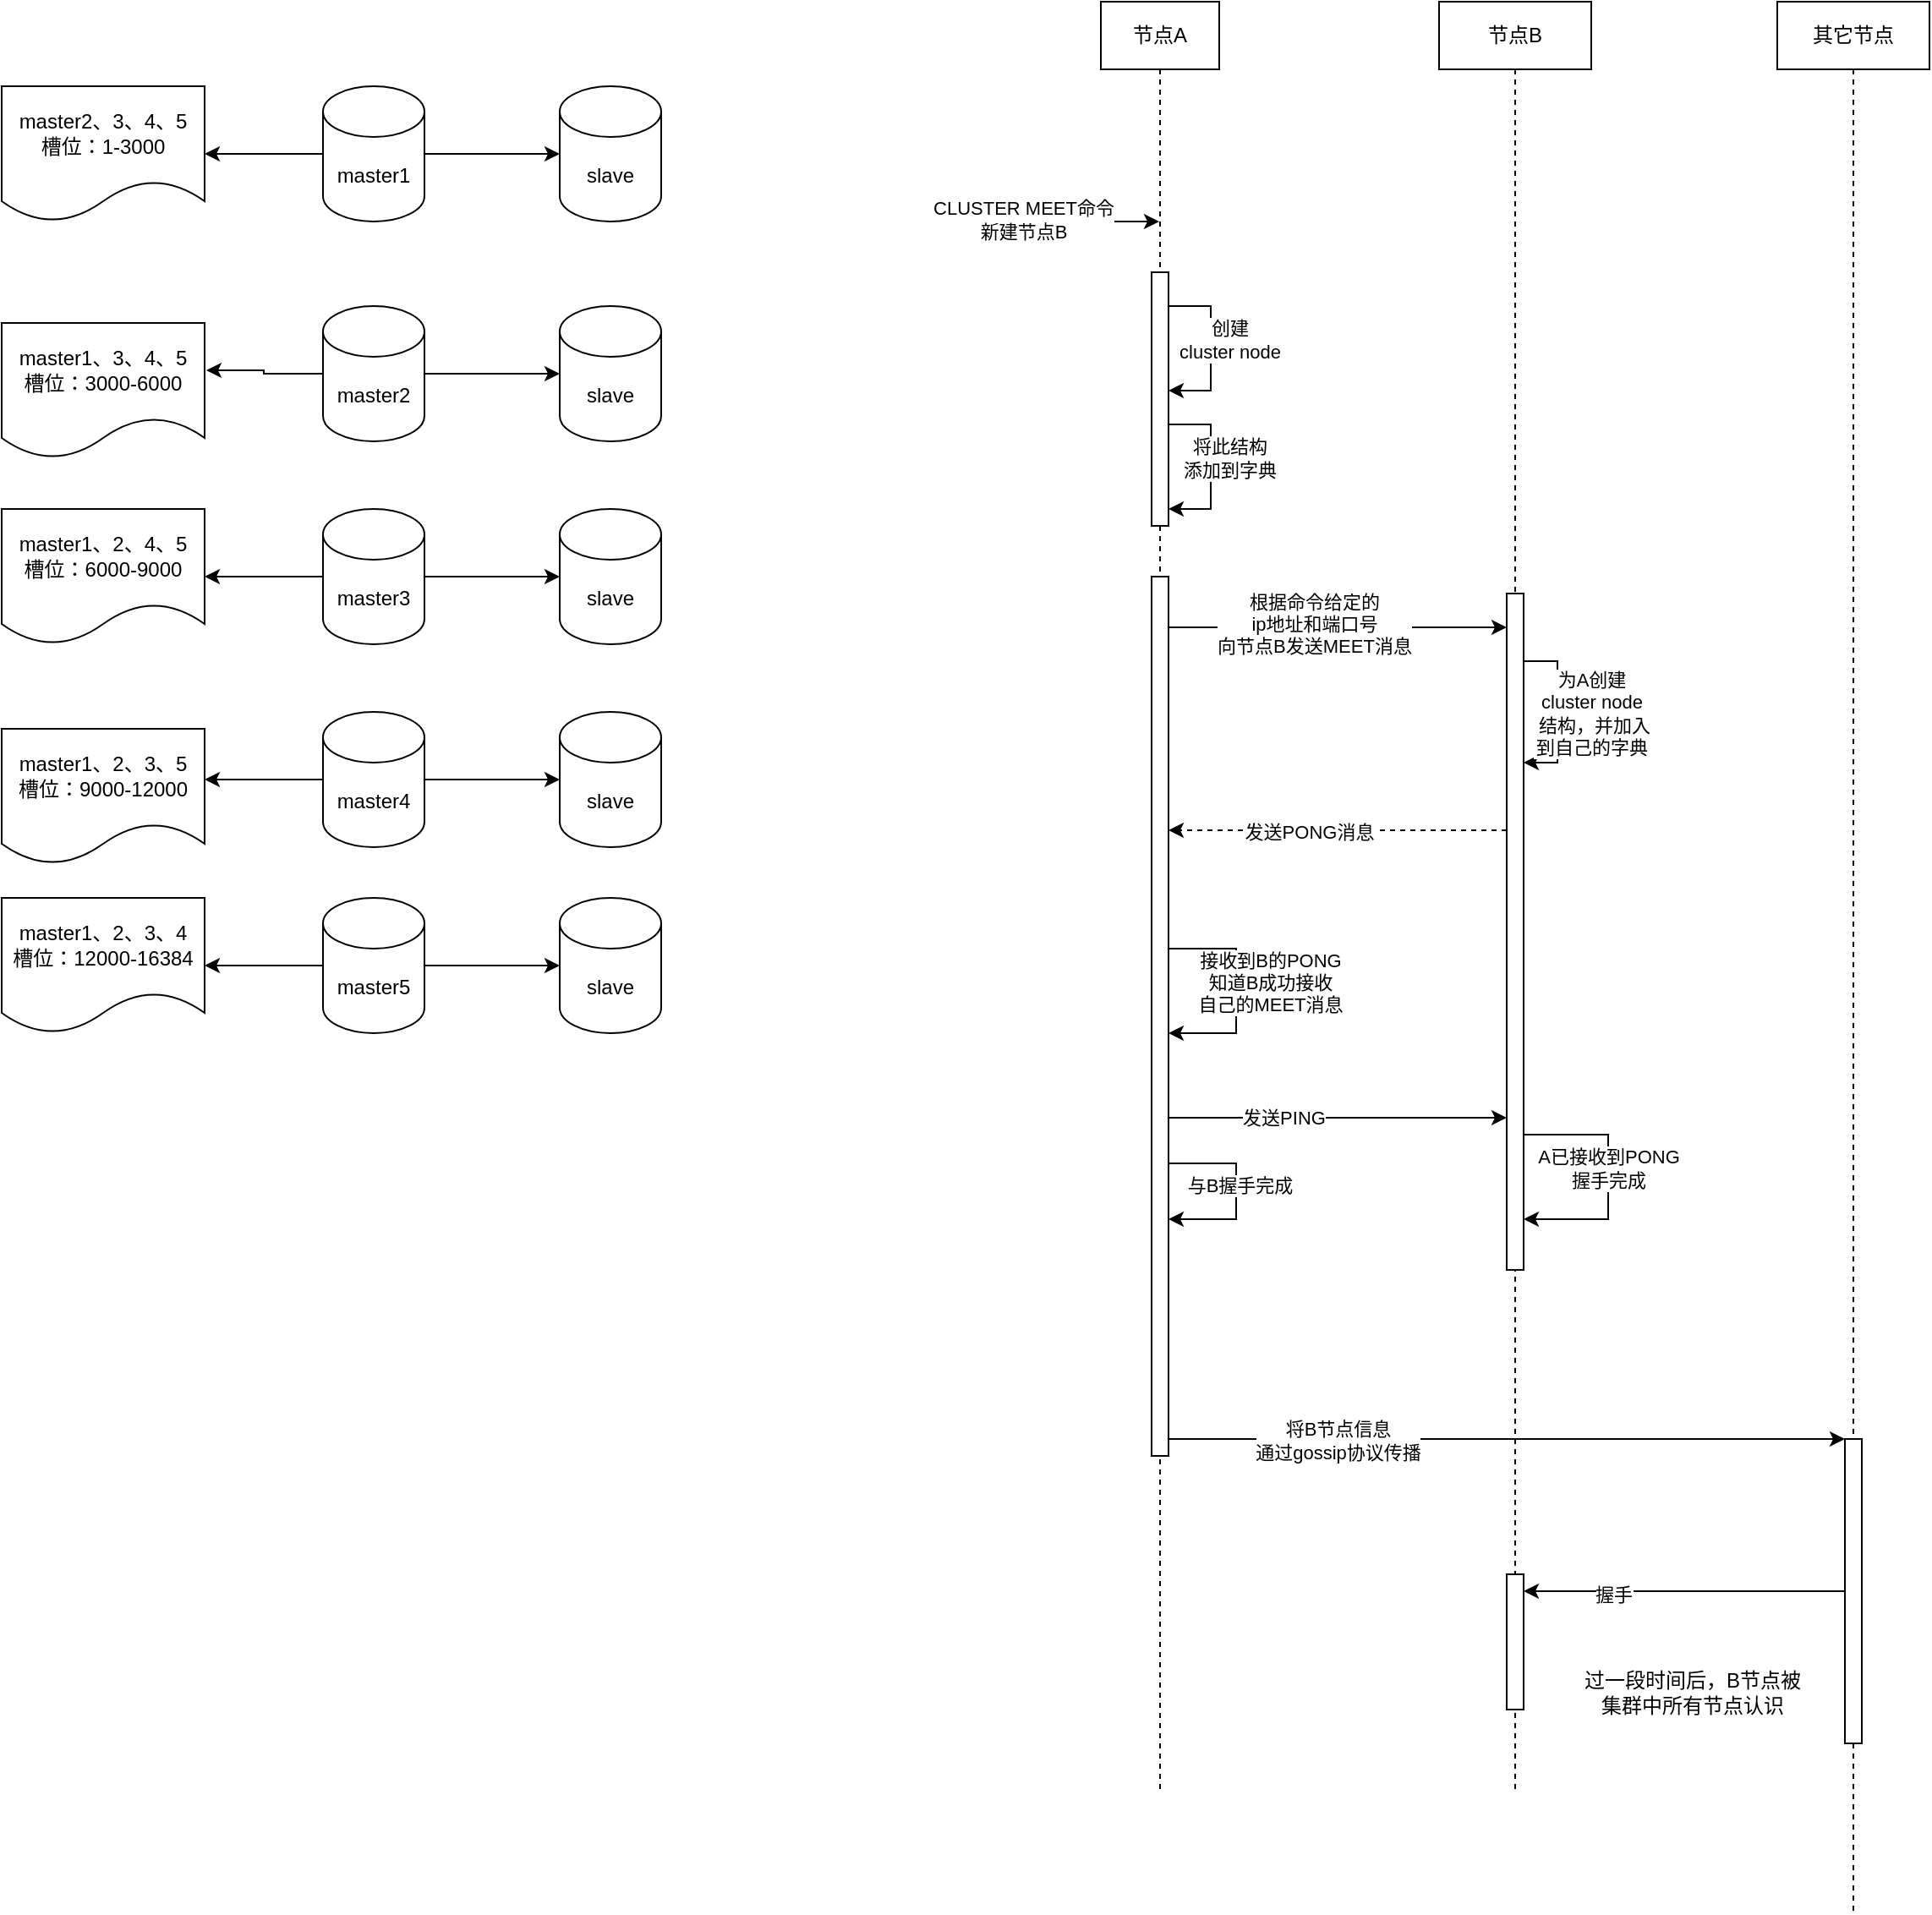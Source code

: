 <mxfile version="20.8.23" type="github">
  <diagram id="6a731a19-8d31-9384-78a2-239565b7b9f0" name="Page-1">
    <mxGraphModel dx="2603" dy="764" grid="1" gridSize="10" guides="1" tooltips="1" connect="1" arrows="1" fold="1" page="1" pageScale="1" pageWidth="1169" pageHeight="827" background="none" math="0" shadow="0">
      <root>
        <mxCell id="0" />
        <mxCell id="1" parent="0" />
        <mxCell id="H4zYBng8b11THzJkt93y-1785" style="edgeStyle=orthogonalEdgeStyle;rounded=0;orthogonalLoop=1;jettySize=auto;html=1;exitX=1;exitY=0.5;exitDx=0;exitDy=0;exitPerimeter=0;entryX=0;entryY=0.5;entryDx=0;entryDy=0;entryPerimeter=0;" edge="1" parent="1" source="H4zYBng8b11THzJkt93y-1779" target="H4zYBng8b11THzJkt93y-1784">
          <mxGeometry relative="1" as="geometry" />
        </mxCell>
        <mxCell id="H4zYBng8b11THzJkt93y-1808" style="edgeStyle=orthogonalEdgeStyle;rounded=0;orthogonalLoop=1;jettySize=auto;html=1;exitX=0;exitY=0.5;exitDx=0;exitDy=0;exitPerimeter=0;entryX=1;entryY=0.5;entryDx=0;entryDy=0;" edge="1" parent="1" source="H4zYBng8b11THzJkt93y-1779" target="H4zYBng8b11THzJkt93y-1801">
          <mxGeometry relative="1" as="geometry" />
        </mxCell>
        <mxCell id="H4zYBng8b11THzJkt93y-1779" value="master1" style="shape=cylinder3;whiteSpace=wrap;html=1;boundedLbl=1;backgroundOutline=1;size=15;" vertex="1" parent="1">
          <mxGeometry x="110" y="180" width="60" height="80" as="geometry" />
        </mxCell>
        <mxCell id="H4zYBng8b11THzJkt93y-1788" value="" style="edgeStyle=orthogonalEdgeStyle;rounded=0;orthogonalLoop=1;jettySize=auto;html=1;" edge="1" parent="1" source="H4zYBng8b11THzJkt93y-1780" target="H4zYBng8b11THzJkt93y-1787">
          <mxGeometry relative="1" as="geometry" />
        </mxCell>
        <mxCell id="H4zYBng8b11THzJkt93y-1807" style="edgeStyle=orthogonalEdgeStyle;rounded=0;orthogonalLoop=1;jettySize=auto;html=1;exitX=0;exitY=0.5;exitDx=0;exitDy=0;exitPerimeter=0;entryX=1.008;entryY=0.35;entryDx=0;entryDy=0;entryPerimeter=0;" edge="1" parent="1" source="H4zYBng8b11THzJkt93y-1780" target="H4zYBng8b11THzJkt93y-1803">
          <mxGeometry relative="1" as="geometry" />
        </mxCell>
        <mxCell id="H4zYBng8b11THzJkt93y-1780" value="master2" style="shape=cylinder3;whiteSpace=wrap;html=1;boundedLbl=1;backgroundOutline=1;size=15;" vertex="1" parent="1">
          <mxGeometry x="110" y="310" width="60" height="80" as="geometry" />
        </mxCell>
        <mxCell id="H4zYBng8b11THzJkt93y-1792" style="edgeStyle=orthogonalEdgeStyle;rounded=0;orthogonalLoop=1;jettySize=auto;html=1;exitX=1;exitY=0.5;exitDx=0;exitDy=0;exitPerimeter=0;entryX=0;entryY=0.5;entryDx=0;entryDy=0;entryPerimeter=0;" edge="1" parent="1" source="H4zYBng8b11THzJkt93y-1781" target="H4zYBng8b11THzJkt93y-1791">
          <mxGeometry relative="1" as="geometry" />
        </mxCell>
        <mxCell id="H4zYBng8b11THzJkt93y-1800" style="edgeStyle=orthogonalEdgeStyle;rounded=0;orthogonalLoop=1;jettySize=auto;html=1;exitX=0;exitY=0.5;exitDx=0;exitDy=0;exitPerimeter=0;" edge="1" parent="1" source="H4zYBng8b11THzJkt93y-1781" target="H4zYBng8b11THzJkt93y-1799">
          <mxGeometry relative="1" as="geometry" />
        </mxCell>
        <mxCell id="H4zYBng8b11THzJkt93y-1781" value="master3" style="shape=cylinder3;whiteSpace=wrap;html=1;boundedLbl=1;backgroundOutline=1;size=15;" vertex="1" parent="1">
          <mxGeometry x="110" y="430" width="60" height="80" as="geometry" />
        </mxCell>
        <mxCell id="H4zYBng8b11THzJkt93y-1795" value="" style="edgeStyle=orthogonalEdgeStyle;rounded=0;orthogonalLoop=1;jettySize=auto;html=1;" edge="1" parent="1" source="H4zYBng8b11THzJkt93y-1782" target="H4zYBng8b11THzJkt93y-1794">
          <mxGeometry relative="1" as="geometry" />
        </mxCell>
        <mxCell id="H4zYBng8b11THzJkt93y-1806" style="edgeStyle=orthogonalEdgeStyle;rounded=0;orthogonalLoop=1;jettySize=auto;html=1;exitX=0;exitY=0.5;exitDx=0;exitDy=0;exitPerimeter=0;entryX=1;entryY=0.375;entryDx=0;entryDy=0;entryPerimeter=0;" edge="1" parent="1" source="H4zYBng8b11THzJkt93y-1782" target="H4zYBng8b11THzJkt93y-1802">
          <mxGeometry relative="1" as="geometry" />
        </mxCell>
        <mxCell id="H4zYBng8b11THzJkt93y-1782" value="master4" style="shape=cylinder3;whiteSpace=wrap;html=1;boundedLbl=1;backgroundOutline=1;size=15;" vertex="1" parent="1">
          <mxGeometry x="110" y="550" width="60" height="80" as="geometry" />
        </mxCell>
        <mxCell id="H4zYBng8b11THzJkt93y-1798" style="edgeStyle=orthogonalEdgeStyle;rounded=0;orthogonalLoop=1;jettySize=auto;html=1;exitX=1;exitY=0.5;exitDx=0;exitDy=0;exitPerimeter=0;" edge="1" parent="1" source="H4zYBng8b11THzJkt93y-1783" target="H4zYBng8b11THzJkt93y-1797">
          <mxGeometry relative="1" as="geometry" />
        </mxCell>
        <mxCell id="H4zYBng8b11THzJkt93y-1805" style="edgeStyle=orthogonalEdgeStyle;rounded=0;orthogonalLoop=1;jettySize=auto;html=1;exitX=0;exitY=0.5;exitDx=0;exitDy=0;exitPerimeter=0;entryX=1;entryY=0.5;entryDx=0;entryDy=0;" edge="1" parent="1" source="H4zYBng8b11THzJkt93y-1783" target="H4zYBng8b11THzJkt93y-1804">
          <mxGeometry relative="1" as="geometry" />
        </mxCell>
        <mxCell id="H4zYBng8b11THzJkt93y-1783" value="master5" style="shape=cylinder3;whiteSpace=wrap;html=1;boundedLbl=1;backgroundOutline=1;size=15;" vertex="1" parent="1">
          <mxGeometry x="110" y="660" width="60" height="80" as="geometry" />
        </mxCell>
        <mxCell id="H4zYBng8b11THzJkt93y-1784" value="slave" style="shape=cylinder3;whiteSpace=wrap;html=1;boundedLbl=1;backgroundOutline=1;size=15;" vertex="1" parent="1">
          <mxGeometry x="250" y="180" width="60" height="80" as="geometry" />
        </mxCell>
        <mxCell id="H4zYBng8b11THzJkt93y-1787" value="slave" style="shape=cylinder3;whiteSpace=wrap;html=1;boundedLbl=1;backgroundOutline=1;size=15;" vertex="1" parent="1">
          <mxGeometry x="250" y="310" width="60" height="80" as="geometry" />
        </mxCell>
        <mxCell id="H4zYBng8b11THzJkt93y-1791" value="slave" style="shape=cylinder3;whiteSpace=wrap;html=1;boundedLbl=1;backgroundOutline=1;size=15;" vertex="1" parent="1">
          <mxGeometry x="250" y="430" width="60" height="80" as="geometry" />
        </mxCell>
        <mxCell id="H4zYBng8b11THzJkt93y-1794" value="slave" style="shape=cylinder3;whiteSpace=wrap;html=1;boundedLbl=1;backgroundOutline=1;size=15;" vertex="1" parent="1">
          <mxGeometry x="250" y="550" width="60" height="80" as="geometry" />
        </mxCell>
        <mxCell id="H4zYBng8b11THzJkt93y-1797" value="slave" style="shape=cylinder3;whiteSpace=wrap;html=1;boundedLbl=1;backgroundOutline=1;size=15;" vertex="1" parent="1">
          <mxGeometry x="250" y="660" width="60" height="80" as="geometry" />
        </mxCell>
        <mxCell id="H4zYBng8b11THzJkt93y-1799" value="master1、2、4、5&lt;br&gt;槽位：6000-9000" style="shape=document;whiteSpace=wrap;html=1;boundedLbl=1;" vertex="1" parent="1">
          <mxGeometry x="-80" y="430" width="120" height="80" as="geometry" />
        </mxCell>
        <mxCell id="H4zYBng8b11THzJkt93y-1801" value="master2、3、4、5&lt;br&gt;槽位：1-3000" style="shape=document;whiteSpace=wrap;html=1;boundedLbl=1;" vertex="1" parent="1">
          <mxGeometry x="-80" y="180" width="120" height="80" as="geometry" />
        </mxCell>
        <mxCell id="H4zYBng8b11THzJkt93y-1802" value="master1、2、3、5&lt;br&gt;槽位：9000-12000" style="shape=document;whiteSpace=wrap;html=1;boundedLbl=1;" vertex="1" parent="1">
          <mxGeometry x="-80" y="560" width="120" height="80" as="geometry" />
        </mxCell>
        <mxCell id="H4zYBng8b11THzJkt93y-1803" value="master1、3、4、5&lt;br&gt;槽位：3000-6000" style="shape=document;whiteSpace=wrap;html=1;boundedLbl=1;" vertex="1" parent="1">
          <mxGeometry x="-80" y="320" width="120" height="80" as="geometry" />
        </mxCell>
        <mxCell id="H4zYBng8b11THzJkt93y-1804" value="master1、2、3、4&lt;br&gt;槽位：12000-16384" style="shape=document;whiteSpace=wrap;html=1;boundedLbl=1;" vertex="1" parent="1">
          <mxGeometry x="-80" y="660" width="120" height="80" as="geometry" />
        </mxCell>
        <mxCell id="H4zYBng8b11THzJkt93y-1809" value="节点A" style="shape=umlLifeline;perimeter=lifelinePerimeter;whiteSpace=wrap;html=1;container=1;dropTarget=0;collapsible=0;recursiveResize=0;outlineConnect=0;portConstraint=eastwest;newEdgeStyle={&quot;edgeStyle&quot;:&quot;elbowEdgeStyle&quot;,&quot;elbow&quot;:&quot;vertical&quot;,&quot;curved&quot;:0,&quot;rounded&quot;:0};" vertex="1" parent="1">
          <mxGeometry x="570" y="130" width="70" height="1060" as="geometry" />
        </mxCell>
        <mxCell id="H4zYBng8b11THzJkt93y-1825" value="" style="html=1;points=[];perimeter=orthogonalPerimeter;outlineConnect=0;targetShapes=umlLifeline;portConstraint=eastwest;newEdgeStyle={&quot;edgeStyle&quot;:&quot;elbowEdgeStyle&quot;,&quot;elbow&quot;:&quot;vertical&quot;,&quot;curved&quot;:0,&quot;rounded&quot;:0};" vertex="1" parent="H4zYBng8b11THzJkt93y-1809">
          <mxGeometry x="30" y="340" width="10" height="520" as="geometry" />
        </mxCell>
        <mxCell id="H4zYBng8b11THzJkt93y-1811" value="" style="endArrow=classic;html=1;rounded=0;" edge="1" parent="1" target="H4zYBng8b11THzJkt93y-1809">
          <mxGeometry width="50" height="50" relative="1" as="geometry">
            <mxPoint x="490" y="260" as="sourcePoint" />
            <mxPoint x="540" y="210" as="targetPoint" />
          </mxGeometry>
        </mxCell>
        <mxCell id="H4zYBng8b11THzJkt93y-1812" value="CLUSTER MEET命令&lt;br&gt;新建节点B" style="edgeLabel;html=1;align=center;verticalAlign=middle;resizable=0;points=[];" vertex="1" connectable="0" parent="H4zYBng8b11THzJkt93y-1811">
          <mxGeometry x="-0.414" y="1" relative="1" as="geometry">
            <mxPoint as="offset" />
          </mxGeometry>
        </mxCell>
        <mxCell id="H4zYBng8b11THzJkt93y-1813" value="" style="group" vertex="1" connectable="0" parent="1">
          <mxGeometry x="600" y="290" width="45" height="150" as="geometry" />
        </mxCell>
        <mxCell id="H4zYBng8b11THzJkt93y-1814" value="" style="html=1;points=[];perimeter=orthogonalPerimeter;outlineConnect=0;targetShapes=umlLifeline;portConstraint=eastwest;newEdgeStyle={&quot;edgeStyle&quot;:&quot;elbowEdgeStyle&quot;,&quot;elbow&quot;:&quot;vertical&quot;,&quot;curved&quot;:0,&quot;rounded&quot;:0};" vertex="1" parent="H4zYBng8b11THzJkt93y-1813">
          <mxGeometry width="10" height="150" as="geometry" />
        </mxCell>
        <mxCell id="H4zYBng8b11THzJkt93y-1815" value="" style="endArrow=classic;html=1;rounded=0;edgeStyle=orthogonalEdgeStyle;" edge="1" parent="H4zYBng8b11THzJkt93y-1813" source="H4zYBng8b11THzJkt93y-1814" target="H4zYBng8b11THzJkt93y-1814">
          <mxGeometry width="50" height="50" relative="1" as="geometry">
            <mxPoint x="15" y="54.545" as="sourcePoint" />
            <mxPoint x="15" y="122.727" as="targetPoint" />
            <Array as="points">
              <mxPoint x="35" y="20" />
              <mxPoint x="35" y="70" />
            </Array>
          </mxGeometry>
        </mxCell>
        <mxCell id="H4zYBng8b11THzJkt93y-1816" value="创建&lt;br&gt;cluster node" style="edgeLabel;html=1;align=center;verticalAlign=middle;resizable=0;points=[];" vertex="1" connectable="0" parent="H4zYBng8b11THzJkt93y-1815">
          <mxGeometry x="-0.68" relative="1" as="geometry">
            <mxPoint x="20" y="20" as="offset" />
          </mxGeometry>
        </mxCell>
        <mxCell id="H4zYBng8b11THzJkt93y-1820" value="" style="endArrow=classic;html=1;rounded=0;edgeStyle=orthogonalEdgeStyle;" edge="1" parent="H4zYBng8b11THzJkt93y-1813">
          <mxGeometry width="50" height="50" relative="1" as="geometry">
            <mxPoint x="10" y="90" as="sourcePoint" />
            <mxPoint x="10" y="140" as="targetPoint" />
            <Array as="points">
              <mxPoint x="35" y="90" />
              <mxPoint x="35" y="140" />
            </Array>
          </mxGeometry>
        </mxCell>
        <mxCell id="H4zYBng8b11THzJkt93y-1821" value="将此结构&lt;br&gt;添加到字典" style="edgeLabel;html=1;align=center;verticalAlign=middle;resizable=0;points=[];" vertex="1" connectable="0" parent="H4zYBng8b11THzJkt93y-1820">
          <mxGeometry x="-0.68" relative="1" as="geometry">
            <mxPoint x="20" y="20" as="offset" />
          </mxGeometry>
        </mxCell>
        <mxCell id="H4zYBng8b11THzJkt93y-1822" value="节点B" style="shape=umlLifeline;perimeter=lifelinePerimeter;whiteSpace=wrap;html=1;container=1;dropTarget=0;collapsible=0;recursiveResize=0;outlineConnect=0;portConstraint=eastwest;newEdgeStyle={&quot;edgeStyle&quot;:&quot;elbowEdgeStyle&quot;,&quot;elbow&quot;:&quot;vertical&quot;,&quot;curved&quot;:0,&quot;rounded&quot;:0};" vertex="1" parent="1">
          <mxGeometry x="770" y="130" width="90" height="1060" as="geometry" />
        </mxCell>
        <mxCell id="H4zYBng8b11THzJkt93y-1823" value="" style="html=1;points=[];perimeter=orthogonalPerimeter;outlineConnect=0;targetShapes=umlLifeline;portConstraint=eastwest;newEdgeStyle={&quot;edgeStyle&quot;:&quot;elbowEdgeStyle&quot;,&quot;elbow&quot;:&quot;vertical&quot;,&quot;curved&quot;:0,&quot;rounded&quot;:0};" vertex="1" parent="H4zYBng8b11THzJkt93y-1822">
          <mxGeometry x="40" y="350" width="10" height="400" as="geometry" />
        </mxCell>
        <mxCell id="H4zYBng8b11THzJkt93y-1827" value="" style="endArrow=classic;html=1;rounded=0;edgeStyle=orthogonalEdgeStyle;" edge="1" parent="H4zYBng8b11THzJkt93y-1822" source="H4zYBng8b11THzJkt93y-1823" target="H4zYBng8b11THzJkt93y-1823">
          <mxGeometry width="50" height="50" relative="1" as="geometry">
            <mxPoint x="50" y="390" as="sourcePoint" />
            <mxPoint x="70" y="430" as="targetPoint" />
            <Array as="points">
              <mxPoint x="70" y="390" />
              <mxPoint x="70" y="450" />
            </Array>
          </mxGeometry>
        </mxCell>
        <mxCell id="H4zYBng8b11THzJkt93y-1828" value="为A创建&lt;br&gt;cluster node&lt;br&gt;&amp;nbsp;结构，并加入&lt;br&gt;到自己的字典" style="edgeLabel;html=1;align=center;verticalAlign=middle;resizable=0;points=[];" vertex="1" connectable="0" parent="H4zYBng8b11THzJkt93y-1827">
          <mxGeometry x="-0.262" relative="1" as="geometry">
            <mxPoint x="20" y="14" as="offset" />
          </mxGeometry>
        </mxCell>
        <mxCell id="H4zYBng8b11THzJkt93y-1844" value="" style="html=1;points=[];perimeter=orthogonalPerimeter;outlineConnect=0;targetShapes=umlLifeline;portConstraint=eastwest;newEdgeStyle={&quot;edgeStyle&quot;:&quot;elbowEdgeStyle&quot;,&quot;elbow&quot;:&quot;vertical&quot;,&quot;curved&quot;:0,&quot;rounded&quot;:0};" vertex="1" parent="H4zYBng8b11THzJkt93y-1822">
          <mxGeometry x="40" y="930" width="10" height="80" as="geometry" />
        </mxCell>
        <mxCell id="H4zYBng8b11THzJkt93y-1824" value="" style="endArrow=classic;html=1;rounded=0;" edge="1" parent="1" target="H4zYBng8b11THzJkt93y-1823">
          <mxGeometry width="50" height="50" relative="1" as="geometry">
            <mxPoint x="610" y="500.0" as="sourcePoint" />
            <mxPoint x="815" y="500.0" as="targetPoint" />
          </mxGeometry>
        </mxCell>
        <mxCell id="H4zYBng8b11THzJkt93y-1826" value="根据命令给定的&lt;br&gt;ip地址和端口号&lt;br&gt;向节点B发送MEET消息" style="edgeLabel;html=1;align=center;verticalAlign=middle;resizable=0;points=[];" vertex="1" connectable="0" parent="H4zYBng8b11THzJkt93y-1824">
          <mxGeometry x="-0.661" y="2" relative="1" as="geometry">
            <mxPoint x="52" as="offset" />
          </mxGeometry>
        </mxCell>
        <mxCell id="H4zYBng8b11THzJkt93y-1829" value="" style="endArrow=classic;html=1;rounded=0;dashed=1;" edge="1" parent="1">
          <mxGeometry width="50" height="50" relative="1" as="geometry">
            <mxPoint x="810" y="620" as="sourcePoint" />
            <mxPoint x="610" y="620" as="targetPoint" />
          </mxGeometry>
        </mxCell>
        <mxCell id="H4zYBng8b11THzJkt93y-1830" value="发送PONG消息" style="edgeLabel;html=1;align=center;verticalAlign=middle;resizable=0;points=[];" vertex="1" connectable="0" parent="H4zYBng8b11THzJkt93y-1829">
          <mxGeometry x="0.17" y="1" relative="1" as="geometry">
            <mxPoint as="offset" />
          </mxGeometry>
        </mxCell>
        <mxCell id="H4zYBng8b11THzJkt93y-1831" value="" style="endArrow=classic;html=1;rounded=0;edgeStyle=orthogonalEdgeStyle;" edge="1" parent="1" target="H4zYBng8b11THzJkt93y-1825">
          <mxGeometry width="50" height="50" relative="1" as="geometry">
            <mxPoint x="610" y="690" as="sourcePoint" />
            <mxPoint x="650" y="750" as="targetPoint" />
            <Array as="points">
              <mxPoint x="650" y="690" />
              <mxPoint x="650" y="740" />
            </Array>
          </mxGeometry>
        </mxCell>
        <mxCell id="H4zYBng8b11THzJkt93y-1832" value="接收到B的PONG&lt;br&gt;知道B成功接收&lt;br&gt;自己的MEET消息" style="edgeLabel;html=1;align=center;verticalAlign=middle;resizable=0;points=[];" vertex="1" connectable="0" parent="H4zYBng8b11THzJkt93y-1831">
          <mxGeometry x="-0.215" relative="1" as="geometry">
            <mxPoint x="20" y="9" as="offset" />
          </mxGeometry>
        </mxCell>
        <mxCell id="H4zYBng8b11THzJkt93y-1833" value="" style="endArrow=classic;html=1;rounded=0;" edge="1" parent="1" source="H4zYBng8b11THzJkt93y-1825" target="H4zYBng8b11THzJkt93y-1823">
          <mxGeometry width="50" height="50" relative="1" as="geometry">
            <mxPoint x="630" y="800" as="sourcePoint" />
            <mxPoint x="680" y="750" as="targetPoint" />
            <Array as="points">
              <mxPoint x="710" y="790" />
            </Array>
          </mxGeometry>
        </mxCell>
        <mxCell id="H4zYBng8b11THzJkt93y-1834" value="发送PING" style="edgeLabel;html=1;align=center;verticalAlign=middle;resizable=0;points=[];" vertex="1" connectable="0" parent="H4zYBng8b11THzJkt93y-1833">
          <mxGeometry x="-0.32" relative="1" as="geometry">
            <mxPoint as="offset" />
          </mxGeometry>
        </mxCell>
        <mxCell id="H4zYBng8b11THzJkt93y-1836" value="" style="endArrow=classic;html=1;rounded=0;edgeStyle=orthogonalEdgeStyle;" edge="1" parent="1" target="H4zYBng8b11THzJkt93y-1823">
          <mxGeometry width="50" height="50" relative="1" as="geometry">
            <mxPoint x="820" y="810" as="sourcePoint" />
            <mxPoint x="880" y="810" as="targetPoint" />
            <Array as="points">
              <mxPoint x="820" y="800" />
              <mxPoint x="870" y="800" />
              <mxPoint x="870" y="850" />
            </Array>
          </mxGeometry>
        </mxCell>
        <mxCell id="H4zYBng8b11THzJkt93y-1837" value="A已接收到PONG&lt;br&gt;握手完成" style="edgeLabel;html=1;align=center;verticalAlign=middle;resizable=0;points=[];" vertex="1" connectable="0" parent="H4zYBng8b11THzJkt93y-1836">
          <mxGeometry x="-0.125" relative="1" as="geometry">
            <mxPoint y="10" as="offset" />
          </mxGeometry>
        </mxCell>
        <mxCell id="H4zYBng8b11THzJkt93y-1838" value="其它节点" style="shape=umlLifeline;perimeter=lifelinePerimeter;whiteSpace=wrap;html=1;container=1;dropTarget=0;collapsible=0;recursiveResize=0;outlineConnect=0;portConstraint=eastwest;newEdgeStyle={&quot;edgeStyle&quot;:&quot;elbowEdgeStyle&quot;,&quot;elbow&quot;:&quot;vertical&quot;,&quot;curved&quot;:0,&quot;rounded&quot;:0};" vertex="1" parent="1">
          <mxGeometry x="970" y="130" width="90" height="1130" as="geometry" />
        </mxCell>
        <mxCell id="H4zYBng8b11THzJkt93y-1841" value="" style="html=1;points=[];perimeter=orthogonalPerimeter;outlineConnect=0;targetShapes=umlLifeline;portConstraint=eastwest;newEdgeStyle={&quot;edgeStyle&quot;:&quot;elbowEdgeStyle&quot;,&quot;elbow&quot;:&quot;vertical&quot;,&quot;curved&quot;:0,&quot;rounded&quot;:0};" vertex="1" parent="H4zYBng8b11THzJkt93y-1838">
          <mxGeometry x="40" y="850" width="10" height="180" as="geometry" />
        </mxCell>
        <mxCell id="H4zYBng8b11THzJkt93y-1839" value="" style="endArrow=classic;html=1;rounded=0;edgeStyle=orthogonalEdgeStyle;" edge="1" parent="1" target="H4zYBng8b11THzJkt93y-1825">
          <mxGeometry width="50" height="50" relative="1" as="geometry">
            <mxPoint x="610" y="827" as="sourcePoint" />
            <mxPoint x="670" y="827" as="targetPoint" />
            <Array as="points">
              <mxPoint x="610" y="817" />
              <mxPoint x="650" y="817" />
              <mxPoint x="650" y="850" />
            </Array>
          </mxGeometry>
        </mxCell>
        <mxCell id="H4zYBng8b11THzJkt93y-1840" value="与B握手完成" style="edgeLabel;html=1;align=center;verticalAlign=middle;resizable=0;points=[];" vertex="1" connectable="0" parent="H4zYBng8b11THzJkt93y-1839">
          <mxGeometry x="-0.106" y="2" relative="1" as="geometry">
            <mxPoint y="8" as="offset" />
          </mxGeometry>
        </mxCell>
        <mxCell id="H4zYBng8b11THzJkt93y-1842" value="" style="endArrow=classic;html=1;rounded=0;" edge="1" parent="1" source="H4zYBng8b11THzJkt93y-1825" target="H4zYBng8b11THzJkt93y-1841">
          <mxGeometry width="50" height="50" relative="1" as="geometry">
            <mxPoint x="740" y="970" as="sourcePoint" />
            <mxPoint x="1040" y="970" as="targetPoint" />
          </mxGeometry>
        </mxCell>
        <mxCell id="H4zYBng8b11THzJkt93y-1843" value="将B节点信息&lt;br&gt;通过gossip协议传播" style="edgeLabel;html=1;align=center;verticalAlign=middle;resizable=0;points=[];" vertex="1" connectable="0" parent="H4zYBng8b11THzJkt93y-1842">
          <mxGeometry x="-0.502" y="-1" relative="1" as="geometry">
            <mxPoint as="offset" />
          </mxGeometry>
        </mxCell>
        <mxCell id="H4zYBng8b11THzJkt93y-1845" value="" style="endArrow=classic;html=1;rounded=0;" edge="1" parent="1" source="H4zYBng8b11THzJkt93y-1841" target="H4zYBng8b11THzJkt93y-1844">
          <mxGeometry width="50" height="50" relative="1" as="geometry">
            <mxPoint x="950" y="1110" as="sourcePoint" />
            <mxPoint x="1000" y="1060" as="targetPoint" />
          </mxGeometry>
        </mxCell>
        <mxCell id="H4zYBng8b11THzJkt93y-1846" value="握手" style="edgeLabel;html=1;align=center;verticalAlign=middle;resizable=0;points=[];" vertex="1" connectable="0" parent="H4zYBng8b11THzJkt93y-1845">
          <mxGeometry x="0.446" y="2" relative="1" as="geometry">
            <mxPoint as="offset" />
          </mxGeometry>
        </mxCell>
        <mxCell id="H4zYBng8b11THzJkt93y-1847" value="过一段时间后，B节点被集群中所有节点认识" style="text;html=1;strokeColor=none;fillColor=none;align=center;verticalAlign=middle;whiteSpace=wrap;rounded=0;" vertex="1" parent="1">
          <mxGeometry x="850" y="1110" width="140" height="40" as="geometry" />
        </mxCell>
      </root>
    </mxGraphModel>
  </diagram>
</mxfile>

